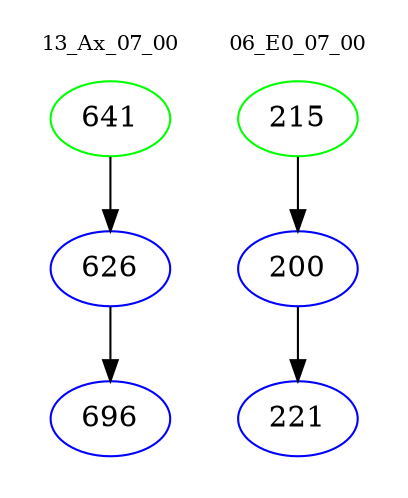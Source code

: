 digraph{
subgraph cluster_0 {
color = white
label = "13_Ax_07_00";
fontsize=10;
T0_641 [label="641", color="green"]
T0_641 -> T0_626 [color="black"]
T0_626 [label="626", color="blue"]
T0_626 -> T0_696 [color="black"]
T0_696 [label="696", color="blue"]
}
subgraph cluster_1 {
color = white
label = "06_E0_07_00";
fontsize=10;
T1_215 [label="215", color="green"]
T1_215 -> T1_200 [color="black"]
T1_200 [label="200", color="blue"]
T1_200 -> T1_221 [color="black"]
T1_221 [label="221", color="blue"]
}
}
